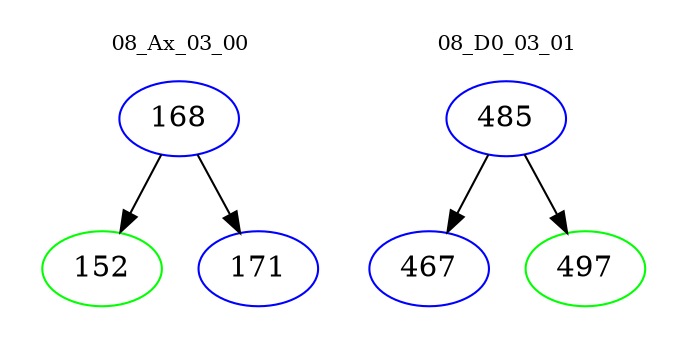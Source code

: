 digraph{
subgraph cluster_0 {
color = white
label = "08_Ax_03_00";
fontsize=10;
T0_168 [label="168", color="blue"]
T0_168 -> T0_152 [color="black"]
T0_152 [label="152", color="green"]
T0_168 -> T0_171 [color="black"]
T0_171 [label="171", color="blue"]
}
subgraph cluster_1 {
color = white
label = "08_D0_03_01";
fontsize=10;
T1_485 [label="485", color="blue"]
T1_485 -> T1_467 [color="black"]
T1_467 [label="467", color="blue"]
T1_485 -> T1_497 [color="black"]
T1_497 [label="497", color="green"]
}
}
